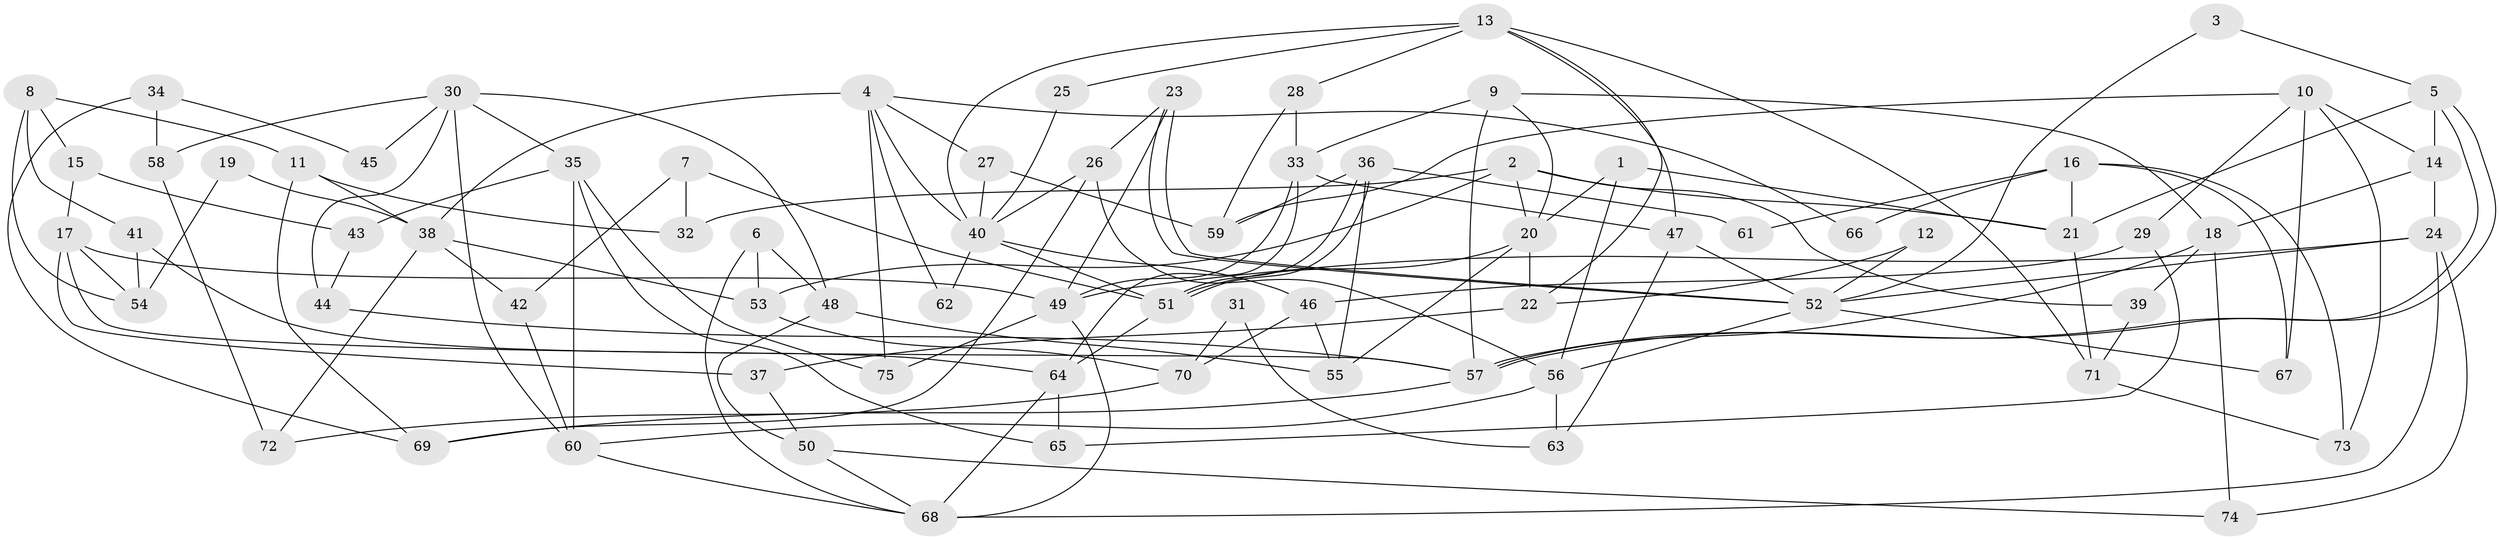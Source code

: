 // coarse degree distribution, {5: 0.16666666666666666, 9: 0.06666666666666667, 6: 0.16666666666666666, 13: 0.03333333333333333, 3: 0.2, 7: 0.03333333333333333, 2: 0.1, 15: 0.03333333333333333, 4: 0.1, 11: 0.03333333333333333, 8: 0.03333333333333333, 1: 0.03333333333333333}
// Generated by graph-tools (version 1.1) at 2025/18/03/04/25 18:18:49]
// undirected, 75 vertices, 150 edges
graph export_dot {
graph [start="1"]
  node [color=gray90,style=filled];
  1;
  2;
  3;
  4;
  5;
  6;
  7;
  8;
  9;
  10;
  11;
  12;
  13;
  14;
  15;
  16;
  17;
  18;
  19;
  20;
  21;
  22;
  23;
  24;
  25;
  26;
  27;
  28;
  29;
  30;
  31;
  32;
  33;
  34;
  35;
  36;
  37;
  38;
  39;
  40;
  41;
  42;
  43;
  44;
  45;
  46;
  47;
  48;
  49;
  50;
  51;
  52;
  53;
  54;
  55;
  56;
  57;
  58;
  59;
  60;
  61;
  62;
  63;
  64;
  65;
  66;
  67;
  68;
  69;
  70;
  71;
  72;
  73;
  74;
  75;
  1 -- 21;
  1 -- 20;
  1 -- 56;
  2 -- 39;
  2 -- 53;
  2 -- 20;
  2 -- 21;
  2 -- 32;
  3 -- 5;
  3 -- 52;
  4 -- 75;
  4 -- 27;
  4 -- 38;
  4 -- 40;
  4 -- 62;
  4 -- 66;
  5 -- 14;
  5 -- 57;
  5 -- 57;
  5 -- 21;
  6 -- 68;
  6 -- 48;
  6 -- 53;
  7 -- 51;
  7 -- 42;
  7 -- 32;
  8 -- 11;
  8 -- 54;
  8 -- 15;
  8 -- 41;
  9 -- 20;
  9 -- 33;
  9 -- 18;
  9 -- 57;
  10 -- 73;
  10 -- 29;
  10 -- 14;
  10 -- 59;
  10 -- 67;
  11 -- 69;
  11 -- 32;
  11 -- 38;
  12 -- 22;
  12 -- 52;
  13 -- 40;
  13 -- 22;
  13 -- 25;
  13 -- 28;
  13 -- 47;
  13 -- 71;
  14 -- 18;
  14 -- 24;
  15 -- 17;
  15 -- 43;
  16 -- 21;
  16 -- 67;
  16 -- 61;
  16 -- 66;
  16 -- 73;
  17 -- 49;
  17 -- 57;
  17 -- 37;
  17 -- 54;
  18 -- 57;
  18 -- 39;
  18 -- 74;
  19 -- 38;
  19 -- 54;
  20 -- 55;
  20 -- 22;
  20 -- 51;
  21 -- 71;
  22 -- 37;
  23 -- 52;
  23 -- 52;
  23 -- 49;
  23 -- 26;
  24 -- 52;
  24 -- 49;
  24 -- 68;
  24 -- 74;
  25 -- 40;
  26 -- 40;
  26 -- 56;
  26 -- 69;
  27 -- 59;
  27 -- 40;
  28 -- 33;
  28 -- 59;
  29 -- 65;
  29 -- 46;
  30 -- 44;
  30 -- 60;
  30 -- 35;
  30 -- 45;
  30 -- 48;
  30 -- 58;
  31 -- 70;
  31 -- 63;
  33 -- 47;
  33 -- 64;
  33 -- 49;
  34 -- 69;
  34 -- 58;
  34 -- 45;
  35 -- 60;
  35 -- 43;
  35 -- 65;
  35 -- 75;
  36 -- 51;
  36 -- 51;
  36 -- 59;
  36 -- 55;
  36 -- 61;
  37 -- 50;
  38 -- 42;
  38 -- 53;
  38 -- 72;
  39 -- 71;
  40 -- 51;
  40 -- 46;
  40 -- 62;
  41 -- 64;
  41 -- 54;
  42 -- 60;
  43 -- 44;
  44 -- 57;
  46 -- 55;
  46 -- 70;
  47 -- 52;
  47 -- 63;
  48 -- 50;
  48 -- 55;
  49 -- 68;
  49 -- 75;
  50 -- 68;
  50 -- 74;
  51 -- 64;
  52 -- 56;
  52 -- 67;
  53 -- 70;
  56 -- 60;
  56 -- 63;
  57 -- 69;
  58 -- 72;
  60 -- 68;
  64 -- 68;
  64 -- 65;
  70 -- 72;
  71 -- 73;
}
